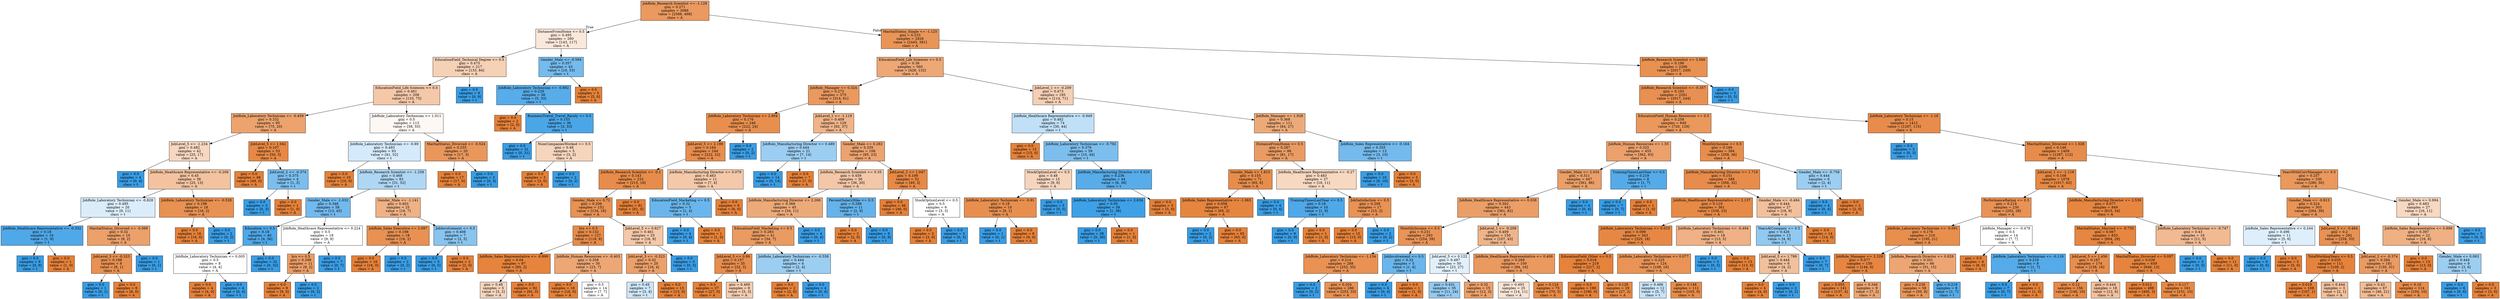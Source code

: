 digraph Tree {
node [shape=box, style="filled", color="black"] ;
0 [label="JobRole_Research Scientist <= -1.129\ngini = 0.271\nsamples = 3086\nvalue = [2588, 498]\nclass = A", fillcolor="#ea995f"] ;
1 [label="DistanceFromHome <= 0.5\ngini = 0.495\nsamples = 260\nvalue = [143, 117]\nclass = A", fillcolor="#fae8db"] ;
0 -> 1 [labeldistance=2.5, labelangle=45, headlabel="True"] ;
2 [label="EducationField_Technical Degree <= 0.5\ngini = 0.475\nsamples = 217\nvalue = [133, 84]\nclass = A", fillcolor="#f5d1b6"] ;
1 -> 2 ;
3 [label="EducationField_Life Sciences <= 0.5\ngini = 0.461\nsamples = 208\nvalue = [133, 75]\nclass = A", fillcolor="#f4c8a9"] ;
2 -> 3 ;
4 [label="JobRole_Laboratory Technician <= -0.459\ngini = 0.332\nsamples = 95\nvalue = [75, 20]\nclass = A", fillcolor="#eca36e"] ;
3 -> 4 ;
5 [label="JobLevel_5 <= -1.234\ngini = 0.482\nsamples = 42\nvalue = [25, 17]\nclass = A", fillcolor="#f7d7c0"] ;
4 -> 5 ;
6 [label="gini = 0.0\nsamples = 4\nvalue = [0, 4]\nclass = t", fillcolor="#399de5"] ;
5 -> 6 ;
7 [label="JobRole_Healthcare Representative <= -0.208\ngini = 0.45\nsamples = 38\nvalue = [25, 13]\nclass = A", fillcolor="#f3c3a0"] ;
5 -> 7 ;
8 [label="JobRole_Laboratory Technician <= -0.828\ngini = 0.495\nsamples = 20\nvalue = [9, 11]\nclass = t", fillcolor="#dbedfa"] ;
7 -> 8 ;
9 [label="JobRole_Healthcare Representative <= -0.332\ngini = 0.18\nsamples = 10\nvalue = [1, 9]\nclass = t", fillcolor="#4fa8e8"] ;
8 -> 9 ;
10 [label="gini = 0.0\nsamples = 9\nvalue = [0, 9]\nclass = t", fillcolor="#399de5"] ;
9 -> 10 ;
11 [label="gini = 0.0\nsamples = 1\nvalue = [1, 0]\nclass = A", fillcolor="#e58139"] ;
9 -> 11 ;
12 [label="MaritalStatus_Divorced <= -0.369\ngini = 0.32\nsamples = 10\nvalue = [8, 2]\nclass = A", fillcolor="#eca06a"] ;
8 -> 12 ;
13 [label="JobLevel_3 <= -0.323\ngini = 0.198\nsamples = 9\nvalue = [8, 1]\nclass = A", fillcolor="#e89152"] ;
12 -> 13 ;
14 [label="gini = 0.0\nsamples = 1\nvalue = [0, 1]\nclass = t", fillcolor="#399de5"] ;
13 -> 14 ;
15 [label="gini = 0.0\nsamples = 8\nvalue = [8, 0]\nclass = A", fillcolor="#e58139"] ;
13 -> 15 ;
16 [label="gini = 0.0\nsamples = 1\nvalue = [0, 1]\nclass = t", fillcolor="#399de5"] ;
12 -> 16 ;
17 [label="JobRole_Laboratory Technician <= -0.528\ngini = 0.198\nsamples = 18\nvalue = [16, 2]\nclass = A", fillcolor="#e89152"] ;
7 -> 17 ;
18 [label="gini = 0.0\nsamples = 16\nvalue = [16, 0]\nclass = A", fillcolor="#e58139"] ;
17 -> 18 ;
19 [label="gini = 0.0\nsamples = 2\nvalue = [0, 2]\nclass = t", fillcolor="#399de5"] ;
17 -> 19 ;
20 [label="JobLevel_5 <= 1.042\ngini = 0.107\nsamples = 53\nvalue = [50, 3]\nclass = A", fillcolor="#e78945"] ;
4 -> 20 ;
21 [label="gini = 0.0\nsamples = 49\nvalue = [49, 0]\nclass = A", fillcolor="#e58139"] ;
20 -> 21 ;
22 [label="JobLevel_2 <= -0.374\ngini = 0.375\nsamples = 4\nvalue = [1, 3]\nclass = t", fillcolor="#7bbeee"] ;
20 -> 22 ;
23 [label="gini = 0.0\nsamples = 3\nvalue = [0, 3]\nclass = t", fillcolor="#399de5"] ;
22 -> 23 ;
24 [label="gini = 0.0\nsamples = 1\nvalue = [1, 0]\nclass = A", fillcolor="#e58139"] ;
22 -> 24 ;
25 [label="JobRole_Laboratory Technician <= 1.011\ngini = 0.5\nsamples = 113\nvalue = [58, 55]\nclass = A", fillcolor="#fef8f5"] ;
3 -> 25 ;
26 [label="JobRole_Laboratory Technician <= -0.89\ngini = 0.493\nsamples = 93\nvalue = [41, 52]\nclass = t", fillcolor="#d5eafa"] ;
25 -> 26 ;
27 [label="gini = 0.0\nsamples = 10\nvalue = [10, 0]\nclass = A", fillcolor="#e58139"] ;
26 -> 27 ;
28 [label="JobRole_Research Scientist <= -1.258\ngini = 0.468\nsamples = 83\nvalue = [31, 52]\nclass = t", fillcolor="#afd7f4"] ;
26 -> 28 ;
29 [label="Gender_Male <= -1.032\ngini = 0.348\nsamples = 58\nvalue = [13, 45]\nclass = t", fillcolor="#72b9ed"] ;
28 -> 29 ;
30 [label="Education <= 0.5\ngini = 0.18\nsamples = 40\nvalue = [4, 36]\nclass = t", fillcolor="#4fa8e8"] ;
29 -> 30 ;
31 [label="JobRole_Laboratory Technician <= 0.005\ngini = 0.5\nsamples = 8\nvalue = [4, 4]\nclass = A", fillcolor="#ffffff"] ;
30 -> 31 ;
32 [label="gini = 0.0\nsamples = 4\nvalue = [4, 0]\nclass = A", fillcolor="#e58139"] ;
31 -> 32 ;
33 [label="gini = 0.0\nsamples = 4\nvalue = [0, 4]\nclass = t", fillcolor="#399de5"] ;
31 -> 33 ;
34 [label="gini = 0.0\nsamples = 32\nvalue = [0, 32]\nclass = t", fillcolor="#399de5"] ;
30 -> 34 ;
35 [label="JobRole_Healthcare Representative <= 0.224\ngini = 0.5\nsamples = 18\nvalue = [9, 9]\nclass = A", fillcolor="#ffffff"] ;
29 -> 35 ;
36 [label="hrs <= 0.5\ngini = 0.298\nsamples = 11\nvalue = [9, 2]\nclass = A", fillcolor="#eb9d65"] ;
35 -> 36 ;
37 [label="gini = 0.0\nsamples = 9\nvalue = [9, 0]\nclass = A", fillcolor="#e58139"] ;
36 -> 37 ;
38 [label="gini = 0.0\nsamples = 2\nvalue = [0, 2]\nclass = t", fillcolor="#399de5"] ;
36 -> 38 ;
39 [label="gini = 0.0\nsamples = 7\nvalue = [0, 7]\nclass = t", fillcolor="#399de5"] ;
35 -> 39 ;
40 [label="Gender_Male <= -1.141\ngini = 0.403\nsamples = 25\nvalue = [18, 7]\nclass = A", fillcolor="#efb286"] ;
28 -> 40 ;
41 [label="JobRole_Sales Executive <= 2.097\ngini = 0.198\nsamples = 18\nvalue = [16, 2]\nclass = A", fillcolor="#e89152"] ;
40 -> 41 ;
42 [label="gini = 0.0\nsamples = 16\nvalue = [16, 0]\nclass = A", fillcolor="#e58139"] ;
41 -> 42 ;
43 [label="gini = 0.0\nsamples = 2\nvalue = [0, 2]\nclass = t", fillcolor="#399de5"] ;
41 -> 43 ;
44 [label="JobInvolvement <= 0.5\ngini = 0.408\nsamples = 7\nvalue = [2, 5]\nclass = t", fillcolor="#88c4ef"] ;
40 -> 44 ;
45 [label="gini = 0.0\nsamples = 5\nvalue = [0, 5]\nclass = t", fillcolor="#399de5"] ;
44 -> 45 ;
46 [label="gini = 0.0\nsamples = 2\nvalue = [2, 0]\nclass = A", fillcolor="#e58139"] ;
44 -> 46 ;
47 [label="MaritalStatus_Divorced <= -0.524\ngini = 0.255\nsamples = 20\nvalue = [17, 3]\nclass = A", fillcolor="#ea975c"] ;
25 -> 47 ;
48 [label="gini = 0.0\nsamples = 17\nvalue = [17, 0]\nclass = A", fillcolor="#e58139"] ;
47 -> 48 ;
49 [label="gini = 0.0\nsamples = 3\nvalue = [0, 3]\nclass = t", fillcolor="#399de5"] ;
47 -> 49 ;
50 [label="gini = 0.0\nsamples = 9\nvalue = [0, 9]\nclass = t", fillcolor="#399de5"] ;
2 -> 50 ;
51 [label="Gender_Male <= -0.594\ngini = 0.357\nsamples = 43\nvalue = [10, 33]\nclass = t", fillcolor="#75bbed"] ;
1 -> 51 ;
52 [label="JobRole_Laboratory Technician <= -0.892\ngini = 0.229\nsamples = 38\nvalue = [5, 33]\nclass = t", fillcolor="#57ace9"] ;
51 -> 52 ;
53 [label="gini = 0.0\nsamples = 2\nvalue = [2, 0]\nclass = A", fillcolor="#e58139"] ;
52 -> 53 ;
54 [label="BusinessTravel_Travel_Rarely <= 0.5\ngini = 0.153\nsamples = 36\nvalue = [3, 33]\nclass = t", fillcolor="#4ba6e7"] ;
52 -> 54 ;
55 [label="gini = 0.0\nsamples = 31\nvalue = [0, 31]\nclass = t", fillcolor="#399de5"] ;
54 -> 55 ;
56 [label="NumCompaniesWorked <= 0.5\ngini = 0.48\nsamples = 5\nvalue = [3, 2]\nclass = A", fillcolor="#f6d5bd"] ;
54 -> 56 ;
57 [label="gini = 0.0\nsamples = 3\nvalue = [3, 0]\nclass = A", fillcolor="#e58139"] ;
56 -> 57 ;
58 [label="gini = 0.0\nsamples = 2\nvalue = [0, 2]\nclass = t", fillcolor="#399de5"] ;
56 -> 58 ;
59 [label="gini = 0.0\nsamples = 5\nvalue = [5, 0]\nclass = A", fillcolor="#e58139"] ;
51 -> 59 ;
60 [label="MaritalStatus_Single <= -1.125\ngini = 0.233\nsamples = 2826\nvalue = [2445, 381]\nclass = A", fillcolor="#e99558"] ;
0 -> 60 [labeldistance=2.5, labelangle=-45, headlabel="False"] ;
61 [label="EducationField_Life Sciences <= 0.5\ngini = 0.36\nsamples = 560\nvalue = [428, 132]\nclass = A", fillcolor="#eda876"] ;
60 -> 61 ;
62 [label="JobRole_Manager <= 0.324\ngini = 0.272\nsamples = 375\nvalue = [314, 61]\nclass = A", fillcolor="#ea995f"] ;
61 -> 62 ;
63 [label="JobRole_Laboratory Technician <= 2.804\ngini = 0.176\nsamples = 246\nvalue = [222, 24]\nclass = A", fillcolor="#e88f4e"] ;
62 -> 63 ;
64 [label="JobLevel_5 <= 2.199\ngini = 0.164\nsamples = 244\nvalue = [222, 22]\nclass = A", fillcolor="#e88d4d"] ;
63 -> 64 ;
65 [label="JobRole_Research Scientist <= -0.1\ngini = 0.143\nsamples = 233\nvalue = [215, 18]\nclass = A", fillcolor="#e78c4a"] ;
64 -> 65 ;
66 [label="Gender_Male <= 0.72\ngini = 0.209\nsamples = 152\nvalue = [134, 18]\nclass = A", fillcolor="#e89254"] ;
65 -> 66 ;
67 [label="hrs <= 0.5\ngini = 0.132\nsamples = 127\nvalue = [118, 9]\nclass = A", fillcolor="#e78b48"] ;
66 -> 67 ;
68 [label="JobRole_Sales Representative <= -0.899\ngini = 0.04\nsamples = 97\nvalue = [95, 2]\nclass = A", fillcolor="#e6843d"] ;
67 -> 68 ;
69 [label="gini = 0.48\nsamples = 5\nvalue = [3, 2]\nclass = A", fillcolor="#f6d5bd"] ;
68 -> 69 ;
70 [label="gini = 0.0\nsamples = 92\nvalue = [92, 0]\nclass = A", fillcolor="#e58139"] ;
68 -> 70 ;
71 [label="JobRole_Human Resources <= -0.403\ngini = 0.358\nsamples = 30\nvalue = [23, 7]\nclass = A", fillcolor="#eda775"] ;
67 -> 71 ;
72 [label="gini = 0.0\nsamples = 16\nvalue = [16, 0]\nclass = A", fillcolor="#e58139"] ;
71 -> 72 ;
73 [label="gini = 0.5\nsamples = 14\nvalue = [7, 7]\nclass = A", fillcolor="#ffffff"] ;
71 -> 73 ;
74 [label="JobLevel_5 <= 0.827\ngini = 0.461\nsamples = 25\nvalue = [16, 9]\nclass = A", fillcolor="#f4c8a8"] ;
66 -> 74 ;
75 [label="JobLevel_3 <= -0.323\ngini = 0.32\nsamples = 20\nvalue = [16, 4]\nclass = A", fillcolor="#eca06a"] ;
74 -> 75 ;
76 [label="gini = 0.49\nsamples = 7\nvalue = [3, 4]\nclass = t", fillcolor="#cee6f8"] ;
75 -> 76 ;
77 [label="gini = 0.0\nsamples = 13\nvalue = [13, 0]\nclass = A", fillcolor="#e58139"] ;
75 -> 77 ;
78 [label="gini = 0.0\nsamples = 5\nvalue = [0, 5]\nclass = t", fillcolor="#399de5"] ;
74 -> 78 ;
79 [label="gini = 0.0\nsamples = 81\nvalue = [81, 0]\nclass = A", fillcolor="#e58139"] ;
65 -> 79 ;
80 [label="JobRole_Manufacturing Director <= 0.079\ngini = 0.463\nsamples = 11\nvalue = [7, 4]\nclass = A", fillcolor="#f4c9aa"] ;
64 -> 80 ;
81 [label="EducationField_Marketing <= 0.5\ngini = 0.32\nsamples = 5\nvalue = [1, 4]\nclass = t", fillcolor="#6ab6ec"] ;
80 -> 81 ;
82 [label="gini = 0.0\nsamples = 4\nvalue = [0, 4]\nclass = t", fillcolor="#399de5"] ;
81 -> 82 ;
83 [label="gini = 0.0\nsamples = 1\nvalue = [1, 0]\nclass = A", fillcolor="#e58139"] ;
81 -> 83 ;
84 [label="gini = 0.0\nsamples = 6\nvalue = [6, 0]\nclass = A", fillcolor="#e58139"] ;
80 -> 84 ;
85 [label="gini = 0.0\nsamples = 2\nvalue = [0, 2]\nclass = t", fillcolor="#399de5"] ;
63 -> 85 ;
86 [label="JobLevel_1 <= -1.119\ngini = 0.409\nsamples = 129\nvalue = [92, 37]\nclass = A", fillcolor="#efb489"] ;
62 -> 86 ;
87 [label="JobRole_Manufacturing Director <= 0.489\ngini = 0.444\nsamples = 21\nvalue = [7, 14]\nclass = t", fillcolor="#9ccef2"] ;
86 -> 87 ;
88 [label="gini = 0.0\nsamples = 14\nvalue = [0, 14]\nclass = t", fillcolor="#399de5"] ;
87 -> 88 ;
89 [label="gini = 0.0\nsamples = 7\nvalue = [7, 0]\nclass = A", fillcolor="#e58139"] ;
87 -> 89 ;
90 [label="Gender_Male <= 0.282\ngini = 0.335\nsamples = 108\nvalue = [85, 23]\nclass = A", fillcolor="#eca36f"] ;
86 -> 90 ;
91 [label="JobRole_Research Scientist <= 0.35\ngini = 0.459\nsamples = 56\nvalue = [36, 20]\nclass = A", fillcolor="#f3c7a7"] ;
90 -> 91 ;
92 [label="JobRole_Manufacturing Director <= 2.266\ngini = 0.369\nsamples = 45\nvalue = [34, 11]\nclass = A", fillcolor="#edaa79"] ;
91 -> 92 ;
93 [label="EducationField_Marketing <= 0.5\ngini = 0.283\nsamples = 41\nvalue = [34, 7]\nclass = A", fillcolor="#ea9b62"] ;
92 -> 93 ;
94 [label="JobLevel_5 <= 0.89\ngini = 0.157\nsamples = 35\nvalue = [32, 3]\nclass = A", fillcolor="#e78d4c"] ;
93 -> 94 ;
95 [label="gini = 0.0\nsamples = 27\nvalue = [27, 0]\nclass = A", fillcolor="#e58139"] ;
94 -> 95 ;
96 [label="gini = 0.469\nsamples = 8\nvalue = [5, 3]\nclass = A", fillcolor="#f5cdb0"] ;
94 -> 96 ;
97 [label="JobRole_Laboratory Technician <= -0.558\ngini = 0.444\nsamples = 6\nvalue = [2, 4]\nclass = t", fillcolor="#9ccef2"] ;
93 -> 97 ;
98 [label="gini = 0.0\nsamples = 2\nvalue = [2, 0]\nclass = A", fillcolor="#e58139"] ;
97 -> 98 ;
99 [label="gini = 0.0\nsamples = 4\nvalue = [0, 4]\nclass = t", fillcolor="#399de5"] ;
97 -> 99 ;
100 [label="gini = 0.0\nsamples = 4\nvalue = [0, 4]\nclass = t", fillcolor="#399de5"] ;
92 -> 100 ;
101 [label="PercentSalaryHike <= 0.5\ngini = 0.298\nsamples = 11\nvalue = [2, 9]\nclass = t", fillcolor="#65b3eb"] ;
91 -> 101 ;
102 [label="gini = 0.0\nsamples = 2\nvalue = [2, 0]\nclass = A", fillcolor="#e58139"] ;
101 -> 102 ;
103 [label="gini = 0.0\nsamples = 9\nvalue = [0, 9]\nclass = t", fillcolor="#399de5"] ;
101 -> 103 ;
104 [label="JobLevel_2 <= 1.047\ngini = 0.109\nsamples = 52\nvalue = [49, 3]\nclass = A", fillcolor="#e78945"] ;
90 -> 104 ;
105 [label="gini = 0.0\nsamples = 46\nvalue = [46, 0]\nclass = A", fillcolor="#e58139"] ;
104 -> 105 ;
106 [label="StockOptionLevel <= 0.5\ngini = 0.5\nsamples = 6\nvalue = [3, 3]\nclass = A", fillcolor="#ffffff"] ;
104 -> 106 ;
107 [label="gini = 0.0\nsamples = 3\nvalue = [3, 0]\nclass = A", fillcolor="#e58139"] ;
106 -> 107 ;
108 [label="gini = 0.0\nsamples = 3\nvalue = [0, 3]\nclass = t", fillcolor="#399de5"] ;
106 -> 108 ;
109 [label="JobLevel_1 <= -0.209\ngini = 0.473\nsamples = 185\nvalue = [114, 71]\nclass = A", fillcolor="#f5cfb4"] ;
61 -> 109 ;
110 [label="JobRole_Healthcare Representative <= -0.949\ngini = 0.482\nsamples = 74\nvalue = [30, 44]\nclass = t", fillcolor="#c0e0f7"] ;
109 -> 110 ;
111 [label="gini = 0.0\nsamples = 15\nvalue = [15, 0]\nclass = A", fillcolor="#e58139"] ;
110 -> 111 ;
112 [label="JobRole_Laboratory Technician <= -0.792\ngini = 0.379\nsamples = 59\nvalue = [15, 44]\nclass = t", fillcolor="#7cbeee"] ;
110 -> 112 ;
113 [label="StockOptionLevel <= 0.5\ngini = 0.48\nsamples = 15\nvalue = [9, 6]\nclass = A", fillcolor="#f6d5bd"] ;
112 -> 113 ;
114 [label="JobRole_Laboratory Technician <= -0.91\ngini = 0.18\nsamples = 10\nvalue = [9, 1]\nclass = A", fillcolor="#e88f4f"] ;
113 -> 114 ;
115 [label="gini = 0.0\nsamples = 1\nvalue = [0, 1]\nclass = t", fillcolor="#399de5"] ;
114 -> 115 ;
116 [label="gini = 0.0\nsamples = 9\nvalue = [9, 0]\nclass = A", fillcolor="#e58139"] ;
114 -> 116 ;
117 [label="gini = 0.0\nsamples = 5\nvalue = [0, 5]\nclass = t", fillcolor="#399de5"] ;
113 -> 117 ;
118 [label="JobRole_Manufacturing Director <= 0.626\ngini = 0.236\nsamples = 44\nvalue = [6, 38]\nclass = t", fillcolor="#58ace9"] ;
112 -> 118 ;
119 [label="JobRole_Laboratory Technician <= 2.634\ngini = 0.05\nsamples = 39\nvalue = [1, 38]\nclass = t", fillcolor="#3ea0e6"] ;
118 -> 119 ;
120 [label="gini = 0.0\nsamples = 38\nvalue = [0, 38]\nclass = t", fillcolor="#399de5"] ;
119 -> 120 ;
121 [label="gini = 0.0\nsamples = 1\nvalue = [1, 0]\nclass = A", fillcolor="#e58139"] ;
119 -> 121 ;
122 [label="gini = 0.0\nsamples = 5\nvalue = [5, 0]\nclass = A", fillcolor="#e58139"] ;
118 -> 122 ;
123 [label="JobRole_Manager <= 1.928\ngini = 0.368\nsamples = 111\nvalue = [84, 27]\nclass = A", fillcolor="#edaa79"] ;
109 -> 123 ;
124 [label="DistanceFromHome <= 0.5\ngini = 0.287\nsamples = 98\nvalue = [81, 17]\nclass = A", fillcolor="#ea9b63"] ;
123 -> 124 ;
125 [label="Gender_Male <= 1.815\ngini = 0.155\nsamples = 71\nvalue = [65, 6]\nclass = A", fillcolor="#e78d4b"] ;
124 -> 125 ;
126 [label="JobRole_Sales Representative <= -1.063\ngini = 0.058\nsamples = 67\nvalue = [65, 2]\nclass = A", fillcolor="#e6853f"] ;
125 -> 126 ;
127 [label="gini = 0.0\nsamples = 2\nvalue = [0, 2]\nclass = t", fillcolor="#399de5"] ;
126 -> 127 ;
128 [label="gini = 0.0\nsamples = 65\nvalue = [65, 0]\nclass = A", fillcolor="#e58139"] ;
126 -> 128 ;
129 [label="gini = 0.0\nsamples = 4\nvalue = [0, 4]\nclass = t", fillcolor="#399de5"] ;
125 -> 129 ;
130 [label="JobRole_Healthcare Representative <= -0.27\ngini = 0.483\nsamples = 27\nvalue = [16, 11]\nclass = A", fillcolor="#f7d8c1"] ;
124 -> 130 ;
131 [label="TrainingTimesLastYear <= 0.5\ngini = 0.18\nsamples = 10\nvalue = [1, 9]\nclass = t", fillcolor="#4fa8e8"] ;
130 -> 131 ;
132 [label="gini = 0.0\nsamples = 9\nvalue = [0, 9]\nclass = t", fillcolor="#399de5"] ;
131 -> 132 ;
133 [label="gini = 0.0\nsamples = 1\nvalue = [1, 0]\nclass = A", fillcolor="#e58139"] ;
131 -> 133 ;
134 [label="JobSatisfaction <= 0.5\ngini = 0.208\nsamples = 17\nvalue = [15, 2]\nclass = A", fillcolor="#e89253"] ;
130 -> 134 ;
135 [label="gini = 0.0\nsamples = 15\nvalue = [15, 0]\nclass = A", fillcolor="#e58139"] ;
134 -> 135 ;
136 [label="gini = 0.0\nsamples = 2\nvalue = [0, 2]\nclass = t", fillcolor="#399de5"] ;
134 -> 136 ;
137 [label="JobRole_Sales Representative <= -0.164\ngini = 0.355\nsamples = 13\nvalue = [3, 10]\nclass = t", fillcolor="#74baed"] ;
123 -> 137 ;
138 [label="gini = 0.0\nsamples = 10\nvalue = [0, 10]\nclass = t", fillcolor="#399de5"] ;
137 -> 138 ;
139 [label="gini = 0.0\nsamples = 3\nvalue = [3, 0]\nclass = A", fillcolor="#e58139"] ;
137 -> 139 ;
140 [label="JobRole_Research Scientist <= 3.566\ngini = 0.196\nsamples = 2266\nvalue = [2017, 249]\nclass = A", fillcolor="#e89151"] ;
60 -> 140 ;
141 [label="JobRole_Research Scientist <= -0.357\ngini = 0.193\nsamples = 2261\nvalue = [2017, 244]\nclass = A", fillcolor="#e89051"] ;
140 -> 141 ;
142 [label="EducationField_Human Resources <= 0.5\ngini = 0.258\nsamples = 849\nvalue = [720, 129]\nclass = A", fillcolor="#ea985c"] ;
141 -> 142 ;
143 [label="JobRole_Human Resources <= 1.55\ngini = 0.325\nsamples = 455\nvalue = [362, 93]\nclass = A", fillcolor="#eca16c"] ;
142 -> 143 ;
144 [label="Gender_Male <= 2.034\ngini = 0.311\nsamples = 447\nvalue = [361, 86]\nclass = A", fillcolor="#eb9f68"] ;
143 -> 144 ;
145 [label="JobRole_Healthcare Representative <= 0.038\ngini = 0.302\nsamples = 443\nvalue = [361, 82]\nclass = A", fillcolor="#eb9e66"] ;
144 -> 145 ;
146 [label="MonthlyIncome <= 0.5\ngini = 0.231\nsamples = 293\nvalue = [254, 39]\nclass = A", fillcolor="#e99457"] ;
145 -> 146 ;
147 [label="JobRole_Laboratory Technician <= -1.134\ngini = 0.214\nsamples = 288\nvalue = [253, 35]\nclass = A", fillcolor="#e99254"] ;
146 -> 147 ;
148 [label="gini = 0.0\nsamples = 2\nvalue = [0, 2]\nclass = t", fillcolor="#399de5"] ;
147 -> 148 ;
149 [label="gini = 0.204\nsamples = 286\nvalue = [253, 33]\nclass = A", fillcolor="#e89153"] ;
147 -> 149 ;
150 [label="JobInvolvement <= 0.5\ngini = 0.32\nsamples = 5\nvalue = [1, 4]\nclass = t", fillcolor="#6ab6ec"] ;
146 -> 150 ;
151 [label="gini = 0.0\nsamples = 4\nvalue = [0, 4]\nclass = t", fillcolor="#399de5"] ;
150 -> 151 ;
152 [label="gini = 0.0\nsamples = 1\nvalue = [1, 0]\nclass = A", fillcolor="#e58139"] ;
150 -> 152 ;
153 [label="JobLevel_1 <= -0.209\ngini = 0.409\nsamples = 150\nvalue = [107, 43]\nclass = A", fillcolor="#efb489"] ;
145 -> 153 ;
154 [label="JobLevel_5 <= 0.122\ngini = 0.497\nsamples = 50\nvalue = [23, 27]\nclass = t", fillcolor="#e2f0fb"] ;
153 -> 154 ;
155 [label="gini = 0.431\nsamples = 35\nvalue = [11, 24]\nclass = t", fillcolor="#94caf1"] ;
154 -> 155 ;
156 [label="gini = 0.32\nsamples = 15\nvalue = [12, 3]\nclass = A", fillcolor="#eca06a"] ;
154 -> 156 ;
157 [label="JobRole_Healthcare Representative <= 0.409\ngini = 0.269\nsamples = 100\nvalue = [84, 16]\nclass = A", fillcolor="#ea995f"] ;
153 -> 157 ;
158 [label="gini = 0.493\nsamples = 25\nvalue = [14, 11]\nclass = A", fillcolor="#f9e4d5"] ;
157 -> 158 ;
159 [label="gini = 0.124\nsamples = 75\nvalue = [70, 5]\nclass = A", fillcolor="#e78a47"] ;
157 -> 159 ;
160 [label="gini = 0.0\nsamples = 4\nvalue = [0, 4]\nclass = t", fillcolor="#399de5"] ;
144 -> 160 ;
161 [label="TrainingTimesLastYear <= 0.5\ngini = 0.219\nsamples = 8\nvalue = [1, 7]\nclass = t", fillcolor="#55abe9"] ;
143 -> 161 ;
162 [label="gini = 0.0\nsamples = 7\nvalue = [0, 7]\nclass = t", fillcolor="#399de5"] ;
161 -> 162 ;
163 [label="gini = 0.0\nsamples = 1\nvalue = [1, 0]\nclass = A", fillcolor="#e58139"] ;
161 -> 163 ;
164 [label="MonthlyIncome <= 0.5\ngini = 0.166\nsamples = 394\nvalue = [358, 36]\nclass = A", fillcolor="#e88e4d"] ;
142 -> 164 ;
165 [label="JobRole_Manufacturing Director <= 1.719\ngini = 0.151\nsamples = 388\nvalue = [356, 32]\nclass = A", fillcolor="#e78c4b"] ;
164 -> 165 ;
166 [label="JobRole_Healthcare Representative <= 2.137\ngini = 0.119\nsamples = 361\nvalue = [338, 23]\nclass = A", fillcolor="#e78a46"] ;
165 -> 166 ;
167 [label="JobRole_Laboratory Technician <= 0.015\ngini = 0.099\nsamples = 343\nvalue = [325, 18]\nclass = A", fillcolor="#e68844"] ;
166 -> 167 ;
168 [label="EducationField_Other <= 0.5\ngini = 0.018\nsamples = 219\nvalue = [217, 2]\nclass = A", fillcolor="#e5823b"] ;
167 -> 168 ;
169 [label="gini = 0.0\nsamples = 190\nvalue = [190, 0]\nclass = A", fillcolor="#e58139"] ;
168 -> 169 ;
170 [label="gini = 0.128\nsamples = 29\nvalue = [27, 2]\nclass = A", fillcolor="#e78a48"] ;
168 -> 170 ;
171 [label="JobRole_Laboratory Technician <= 0.077\ngini = 0.225\nsamples = 124\nvalue = [108, 16]\nclass = A", fillcolor="#e99456"] ;
167 -> 171 ;
172 [label="gini = 0.486\nsamples = 12\nvalue = [5, 7]\nclass = t", fillcolor="#c6e3f8"] ;
171 -> 172 ;
173 [label="gini = 0.148\nsamples = 112\nvalue = [103, 9]\nclass = A", fillcolor="#e78c4a"] ;
171 -> 173 ;
174 [label="JobRole_Laboratory Technician <= -0.494\ngini = 0.401\nsamples = 18\nvalue = [13, 5]\nclass = A", fillcolor="#efb185"] ;
166 -> 174 ;
175 [label="gini = 0.0\nsamples = 5\nvalue = [0, 5]\nclass = t", fillcolor="#399de5"] ;
174 -> 175 ;
176 [label="gini = 0.0\nsamples = 13\nvalue = [13, 0]\nclass = A", fillcolor="#e58139"] ;
174 -> 176 ;
177 [label="Gender_Male <= -0.484\ngini = 0.444\nsamples = 27\nvalue = [18, 9]\nclass = A", fillcolor="#f2c09c"] ;
165 -> 177 ;
178 [label="YearsAtCompany <= 0.5\ngini = 0.426\nsamples = 13\nvalue = [4, 9]\nclass = t", fillcolor="#91c9f1"] ;
177 -> 178 ;
179 [label="JobLevel_5 <= 1.799\ngini = 0.444\nsamples = 6\nvalue = [4, 2]\nclass = A", fillcolor="#f2c09c"] ;
178 -> 179 ;
180 [label="gini = 0.0\nsamples = 4\nvalue = [4, 0]\nclass = A", fillcolor="#e58139"] ;
179 -> 180 ;
181 [label="gini = 0.0\nsamples = 2\nvalue = [0, 2]\nclass = t", fillcolor="#399de5"] ;
179 -> 181 ;
182 [label="gini = 0.0\nsamples = 7\nvalue = [0, 7]\nclass = t", fillcolor="#399de5"] ;
178 -> 182 ;
183 [label="gini = 0.0\nsamples = 14\nvalue = [14, 0]\nclass = A", fillcolor="#e58139"] ;
177 -> 183 ;
184 [label="Gender_Male <= -0.758\ngini = 0.444\nsamples = 6\nvalue = [2, 4]\nclass = t", fillcolor="#9ccef2"] ;
164 -> 184 ;
185 [label="gini = 0.0\nsamples = 4\nvalue = [0, 4]\nclass = t", fillcolor="#399de5"] ;
184 -> 185 ;
186 [label="gini = 0.0\nsamples = 2\nvalue = [2, 0]\nclass = A", fillcolor="#e58139"] ;
184 -> 186 ;
187 [label="JobRole_Laboratory Technician <= -1.16\ngini = 0.15\nsamples = 1412\nvalue = [1297, 115]\nclass = A", fillcolor="#e78c4b"] ;
141 -> 187 ;
188 [label="gini = 0.0\nsamples = 3\nvalue = [0, 3]\nclass = t", fillcolor="#399de5"] ;
187 -> 188 ;
189 [label="MaritalStatus_Divorced <= 1.028\ngini = 0.146\nsamples = 1409\nvalue = [1297, 112]\nclass = A", fillcolor="#e78c4a"] ;
187 -> 189 ;
190 [label="JobLevel_1 <= -1.119\ngini = 0.108\nsamples = 1079\nvalue = [1017, 62]\nclass = A", fillcolor="#e78945"] ;
189 -> 190 ;
191 [label="PerformanceRating <= 0.5\ngini = 0.214\nsamples = 230\nvalue = [202, 28]\nclass = A", fillcolor="#e99254"] ;
190 -> 191 ;
192 [label="JobRole_Laboratory Technician <= -0.091\ngini = 0.176\nsamples = 216\nvalue = [195, 21]\nclass = A", fillcolor="#e88f4e"] ;
191 -> 192 ;
193 [label="JobRole_Manager <= 2.329\ngini = 0.077\nsamples = 150\nvalue = [144, 6]\nclass = A", fillcolor="#e68641"] ;
192 -> 193 ;
194 [label="gini = 0.055\nsamples = 141\nvalue = [137, 4]\nclass = A", fillcolor="#e6853f"] ;
193 -> 194 ;
195 [label="gini = 0.346\nsamples = 9\nvalue = [7, 2]\nclass = A", fillcolor="#eca572"] ;
193 -> 195 ;
196 [label="JobRole_Research Director <= 0.829\ngini = 0.351\nsamples = 66\nvalue = [51, 15]\nclass = A", fillcolor="#eda673"] ;
192 -> 196 ;
197 [label="gini = 0.238\nsamples = 58\nvalue = [50, 8]\nclass = A", fillcolor="#e99559"] ;
196 -> 197 ;
198 [label="gini = 0.219\nsamples = 8\nvalue = [1, 7]\nclass = t", fillcolor="#55abe9"] ;
196 -> 198 ;
199 [label="JobRole_Manager <= -0.478\ngini = 0.5\nsamples = 14\nvalue = [7, 7]\nclass = A", fillcolor="#ffffff"] ;
191 -> 199 ;
200 [label="gini = 0.0\nsamples = 6\nvalue = [6, 0]\nclass = A", fillcolor="#e58139"] ;
199 -> 200 ;
201 [label="JobRole_Laboratory Technician <= -0.119\ngini = 0.219\nsamples = 8\nvalue = [1, 7]\nclass = t", fillcolor="#55abe9"] ;
199 -> 201 ;
202 [label="gini = 0.0\nsamples = 7\nvalue = [0, 7]\nclass = t", fillcolor="#399de5"] ;
201 -> 202 ;
203 [label="gini = 0.0\nsamples = 1\nvalue = [1, 0]\nclass = A", fillcolor="#e58139"] ;
201 -> 203 ;
204 [label="JobRole_Manufacturing Director <= 2.539\ngini = 0.077\nsamples = 849\nvalue = [815, 34]\nclass = A", fillcolor="#e68641"] ;
190 -> 204 ;
205 [label="MaritalStatus_Married <= -0.735\ngini = 0.067\nsamples = 833\nvalue = [804, 29]\nclass = A", fillcolor="#e68640"] ;
204 -> 205 ;
206 [label="JobLevel_5 <= 1.456\ngini = 0.167\nsamples = 174\nvalue = [158, 16]\nclass = A", fillcolor="#e88e4d"] ;
205 -> 206 ;
207 [label="gini = 0.12\nsamples = 156\nvalue = [146, 10]\nclass = A", fillcolor="#e78a47"] ;
206 -> 207 ;
208 [label="gini = 0.444\nsamples = 18\nvalue = [12, 6]\nclass = A", fillcolor="#f2c09c"] ;
206 -> 208 ;
209 [label="MaritalStatus_Divorced <= 0.097\ngini = 0.039\nsamples = 659\nvalue = [646, 13]\nclass = A", fillcolor="#e6843d"] ;
205 -> 209 ;
210 [label="gini = 0.012\nsamples = 498\nvalue = [495, 3]\nclass = A", fillcolor="#e5823a"] ;
209 -> 210 ;
211 [label="gini = 0.117\nsamples = 161\nvalue = [151, 10]\nclass = A", fillcolor="#e78946"] ;
209 -> 211 ;
212 [label="JobRole_Laboratory Technician <= -0.747\ngini = 0.43\nsamples = 16\nvalue = [11, 5]\nclass = A", fillcolor="#f1ba93"] ;
204 -> 212 ;
213 [label="gini = 0.0\nsamples = 5\nvalue = [0, 5]\nclass = t", fillcolor="#399de5"] ;
212 -> 213 ;
214 [label="gini = 0.0\nsamples = 11\nvalue = [11, 0]\nclass = A", fillcolor="#e58139"] ;
212 -> 214 ;
215 [label="YearsWithCurrManager <= 0.5\ngini = 0.257\nsamples = 330\nvalue = [280, 50]\nclass = A", fillcolor="#ea985c"] ;
189 -> 215 ;
216 [label="Gender_Male <= -0.813\ngini = 0.224\nsamples = 303\nvalue = [264, 39]\nclass = A", fillcolor="#e99456"] ;
215 -> 216 ;
217 [label="JobRole_Sales Representative <= 0.244\ngini = 0.496\nsamples = 11\nvalue = [5, 6]\nclass = t", fillcolor="#deeffb"] ;
216 -> 217 ;
218 [label="gini = 0.0\nsamples = 6\nvalue = [0, 6]\nclass = t", fillcolor="#399de5"] ;
217 -> 218 ;
219 [label="gini = 0.0\nsamples = 5\nvalue = [5, 0]\nclass = A", fillcolor="#e58139"] ;
217 -> 219 ;
220 [label="JobLevel_5 <= -0.464\ngini = 0.2\nsamples = 292\nvalue = [259, 33]\nclass = A", fillcolor="#e89152"] ;
216 -> 220 ;
221 [label="TotalWorkingYears <= 0.5\ngini = 0.035\nsamples = 111\nvalue = [109, 2]\nclass = A", fillcolor="#e5833d"] ;
220 -> 221 ;
222 [label="gini = 0.018\nsamples = 108\nvalue = [107, 1]\nclass = A", fillcolor="#e5823b"] ;
221 -> 222 ;
223 [label="gini = 0.444\nsamples = 3\nvalue = [2, 1]\nclass = A", fillcolor="#f2c09c"] ;
221 -> 223 ;
224 [label="JobLevel_2 <= -0.374\ngini = 0.284\nsamples = 181\nvalue = [150, 31]\nclass = A", fillcolor="#ea9b62"] ;
220 -> 224 ;
225 [label="gini = 0.43\nsamples = 67\nvalue = [46, 21]\nclass = A", fillcolor="#f1bb93"] ;
224 -> 225 ;
226 [label="gini = 0.16\nsamples = 114\nvalue = [104, 10]\nclass = A", fillcolor="#e88d4c"] ;
224 -> 226 ;
227 [label="Gender_Male <= 0.994\ngini = 0.483\nsamples = 27\nvalue = [16, 11]\nclass = A", fillcolor="#f7d8c1"] ;
215 -> 227 ;
228 [label="JobRole_Sales Representative <= 0.898\ngini = 0.397\nsamples = 22\nvalue = [16, 6]\nclass = A", fillcolor="#efb083"] ;
227 -> 228 ;
229 [label="gini = 0.0\nsamples = 13\nvalue = [13, 0]\nclass = A", fillcolor="#e58139"] ;
228 -> 229 ;
230 [label="Gender_Male <= 0.063\ngini = 0.444\nsamples = 9\nvalue = [3, 6]\nclass = t", fillcolor="#9ccef2"] ;
228 -> 230 ;
231 [label="gini = 0.0\nsamples = 6\nvalue = [0, 6]\nclass = t", fillcolor="#399de5"] ;
230 -> 231 ;
232 [label="gini = 0.0\nsamples = 3\nvalue = [3, 0]\nclass = A", fillcolor="#e58139"] ;
230 -> 232 ;
233 [label="gini = 0.0\nsamples = 5\nvalue = [0, 5]\nclass = t", fillcolor="#399de5"] ;
227 -> 233 ;
234 [label="gini = 0.0\nsamples = 5\nvalue = [0, 5]\nclass = t", fillcolor="#399de5"] ;
140 -> 234 ;
}